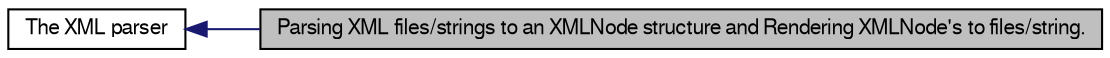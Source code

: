 digraph structs
{
  bgcolor="transparent";
  edge [fontname="FreeSans",fontsize="10",labelfontname="FreeSans",labelfontsize="10"];
  node [fontname="FreeSans",fontsize="10",shape=record];
  rankdir=LR;
  Node0 [label="Parsing XML files/strings to an XMLNode structure and Rendering XMLNode's to files/string.",height=0.2,width=0.4,color="black", fillcolor="grey75", style="filled" fontcolor="black"];
  Node1 [label="The XML parser",height=0.2,width=0.4,color="black",URL="$group__XMLParserGeneral.html"];
  Node1->Node0 [shape=plaintext, color="midnightblue", dir="back", style="solid"];
}
